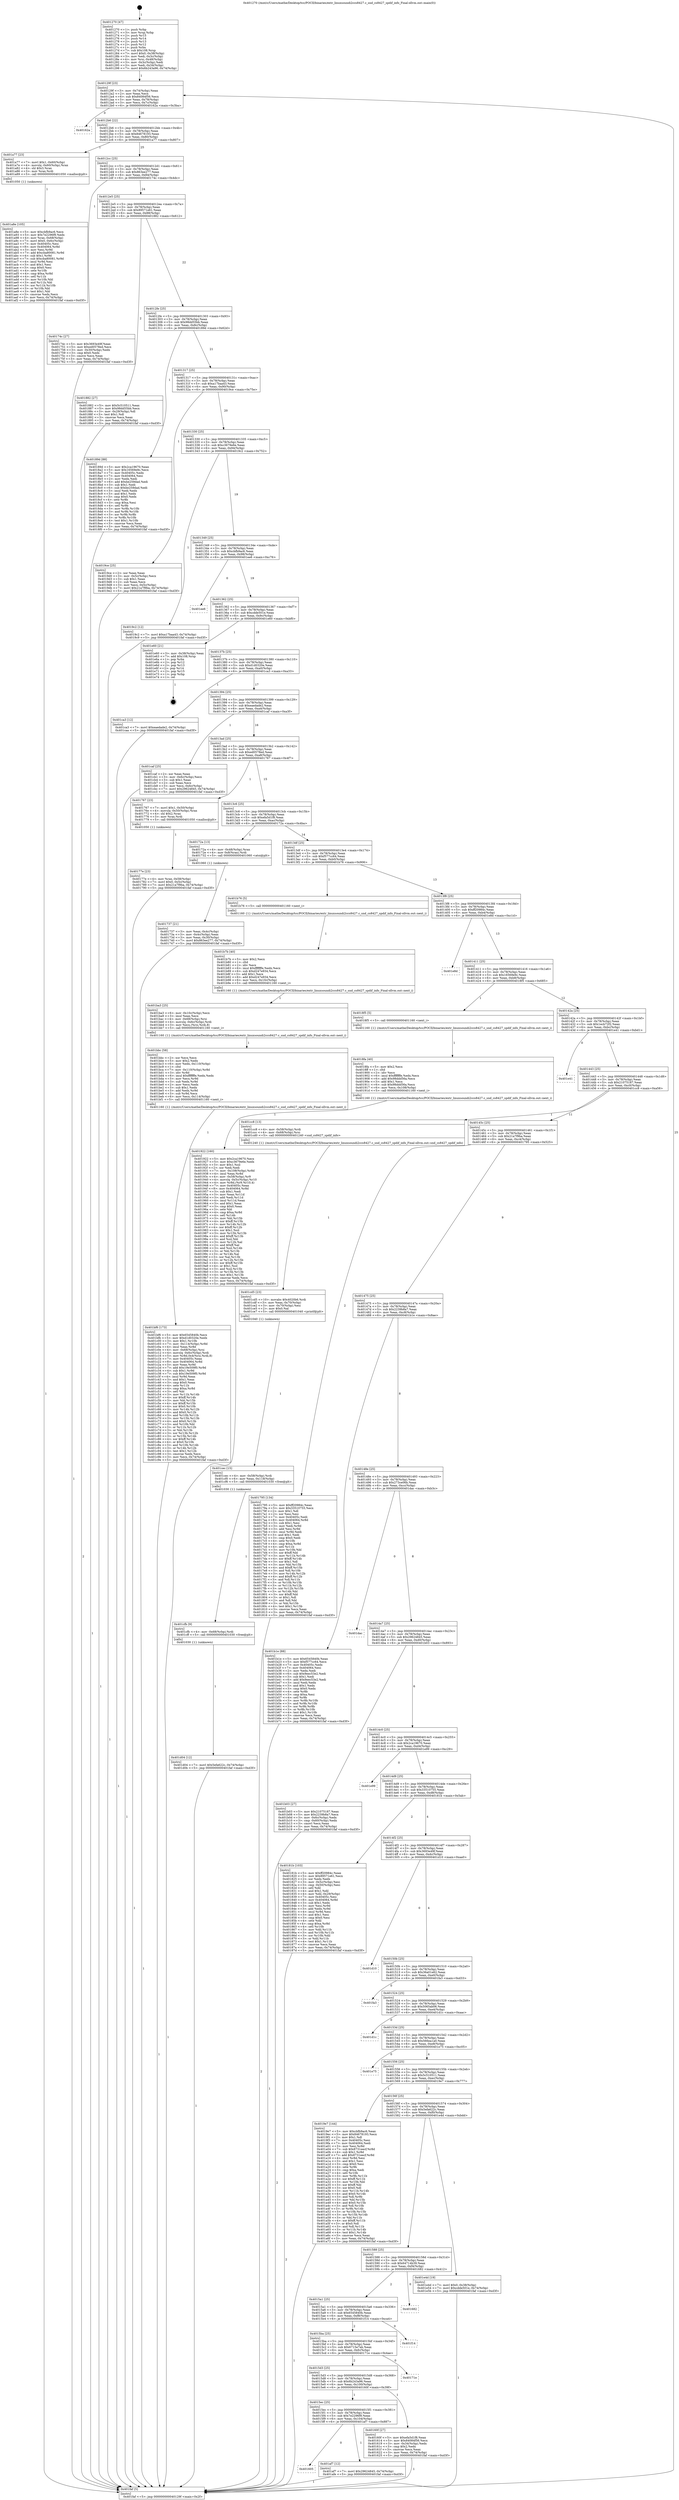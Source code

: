 digraph "0x401270" {
  label = "0x401270 (/mnt/c/Users/mathe/Desktop/tcc/POCII/binaries/extr_linuxsoundi2ccs8427.c_snd_cs8427_spdif_info_Final-ollvm.out::main(0))"
  labelloc = "t"
  node[shape=record]

  Entry [label="",width=0.3,height=0.3,shape=circle,fillcolor=black,style=filled]
  "0x40129f" [label="{
     0x40129f [23]\l
     | [instrs]\l
     &nbsp;&nbsp;0x40129f \<+3\>: mov -0x74(%rbp),%eax\l
     &nbsp;&nbsp;0x4012a2 \<+2\>: mov %eax,%ecx\l
     &nbsp;&nbsp;0x4012a4 \<+6\>: sub $0x84084f56,%ecx\l
     &nbsp;&nbsp;0x4012aa \<+3\>: mov %eax,-0x78(%rbp)\l
     &nbsp;&nbsp;0x4012ad \<+3\>: mov %ecx,-0x7c(%rbp)\l
     &nbsp;&nbsp;0x4012b0 \<+6\>: je 000000000040162a \<main+0x3ba\>\l
  }"]
  "0x40162a" [label="{
     0x40162a\l
  }", style=dashed]
  "0x4012b6" [label="{
     0x4012b6 [22]\l
     | [instrs]\l
     &nbsp;&nbsp;0x4012b6 \<+5\>: jmp 00000000004012bb \<main+0x4b\>\l
     &nbsp;&nbsp;0x4012bb \<+3\>: mov -0x78(%rbp),%eax\l
     &nbsp;&nbsp;0x4012be \<+5\>: sub $0x84678193,%eax\l
     &nbsp;&nbsp;0x4012c3 \<+3\>: mov %eax,-0x80(%rbp)\l
     &nbsp;&nbsp;0x4012c6 \<+6\>: je 0000000000401a77 \<main+0x807\>\l
  }"]
  Exit [label="",width=0.3,height=0.3,shape=circle,fillcolor=black,style=filled,peripheries=2]
  "0x401a77" [label="{
     0x401a77 [23]\l
     | [instrs]\l
     &nbsp;&nbsp;0x401a77 \<+7\>: movl $0x1,-0x60(%rbp)\l
     &nbsp;&nbsp;0x401a7e \<+4\>: movslq -0x60(%rbp),%rax\l
     &nbsp;&nbsp;0x401a82 \<+4\>: shl $0x3,%rax\l
     &nbsp;&nbsp;0x401a86 \<+3\>: mov %rax,%rdi\l
     &nbsp;&nbsp;0x401a89 \<+5\>: call 0000000000401050 \<malloc@plt\>\l
     | [calls]\l
     &nbsp;&nbsp;0x401050 \{1\} (unknown)\l
  }"]
  "0x4012cc" [label="{
     0x4012cc [25]\l
     | [instrs]\l
     &nbsp;&nbsp;0x4012cc \<+5\>: jmp 00000000004012d1 \<main+0x61\>\l
     &nbsp;&nbsp;0x4012d1 \<+3\>: mov -0x78(%rbp),%eax\l
     &nbsp;&nbsp;0x4012d4 \<+5\>: sub $0x863ee277,%eax\l
     &nbsp;&nbsp;0x4012d9 \<+6\>: mov %eax,-0x84(%rbp)\l
     &nbsp;&nbsp;0x4012df \<+6\>: je 000000000040174c \<main+0x4dc\>\l
  }"]
  "0x401d04" [label="{
     0x401d04 [12]\l
     | [instrs]\l
     &nbsp;&nbsp;0x401d04 \<+7\>: movl $0x5efa622c,-0x74(%rbp)\l
     &nbsp;&nbsp;0x401d0b \<+5\>: jmp 0000000000401faf \<main+0xd3f\>\l
  }"]
  "0x40174c" [label="{
     0x40174c [27]\l
     | [instrs]\l
     &nbsp;&nbsp;0x40174c \<+5\>: mov $0x3693e49f,%eax\l
     &nbsp;&nbsp;0x401751 \<+5\>: mov $0xed0578ed,%ecx\l
     &nbsp;&nbsp;0x401756 \<+3\>: mov -0x30(%rbp),%edx\l
     &nbsp;&nbsp;0x401759 \<+3\>: cmp $0x0,%edx\l
     &nbsp;&nbsp;0x40175c \<+3\>: cmove %ecx,%eax\l
     &nbsp;&nbsp;0x40175f \<+3\>: mov %eax,-0x74(%rbp)\l
     &nbsp;&nbsp;0x401762 \<+5\>: jmp 0000000000401faf \<main+0xd3f\>\l
  }"]
  "0x4012e5" [label="{
     0x4012e5 [25]\l
     | [instrs]\l
     &nbsp;&nbsp;0x4012e5 \<+5\>: jmp 00000000004012ea \<main+0x7a\>\l
     &nbsp;&nbsp;0x4012ea \<+3\>: mov -0x78(%rbp),%eax\l
     &nbsp;&nbsp;0x4012ed \<+5\>: sub $0x89571e61,%eax\l
     &nbsp;&nbsp;0x4012f2 \<+6\>: mov %eax,-0x88(%rbp)\l
     &nbsp;&nbsp;0x4012f8 \<+6\>: je 0000000000401882 \<main+0x612\>\l
  }"]
  "0x401cfb" [label="{
     0x401cfb [9]\l
     | [instrs]\l
     &nbsp;&nbsp;0x401cfb \<+4\>: mov -0x68(%rbp),%rdi\l
     &nbsp;&nbsp;0x401cff \<+5\>: call 0000000000401030 \<free@plt\>\l
     | [calls]\l
     &nbsp;&nbsp;0x401030 \{1\} (unknown)\l
  }"]
  "0x401882" [label="{
     0x401882 [27]\l
     | [instrs]\l
     &nbsp;&nbsp;0x401882 \<+5\>: mov $0x5c510511,%eax\l
     &nbsp;&nbsp;0x401887 \<+5\>: mov $0x98dd55bb,%ecx\l
     &nbsp;&nbsp;0x40188c \<+3\>: mov -0x29(%rbp),%dl\l
     &nbsp;&nbsp;0x40188f \<+3\>: test $0x1,%dl\l
     &nbsp;&nbsp;0x401892 \<+3\>: cmovne %ecx,%eax\l
     &nbsp;&nbsp;0x401895 \<+3\>: mov %eax,-0x74(%rbp)\l
     &nbsp;&nbsp;0x401898 \<+5\>: jmp 0000000000401faf \<main+0xd3f\>\l
  }"]
  "0x4012fe" [label="{
     0x4012fe [25]\l
     | [instrs]\l
     &nbsp;&nbsp;0x4012fe \<+5\>: jmp 0000000000401303 \<main+0x93\>\l
     &nbsp;&nbsp;0x401303 \<+3\>: mov -0x78(%rbp),%eax\l
     &nbsp;&nbsp;0x401306 \<+5\>: sub $0x98dd55bb,%eax\l
     &nbsp;&nbsp;0x40130b \<+6\>: mov %eax,-0x8c(%rbp)\l
     &nbsp;&nbsp;0x401311 \<+6\>: je 000000000040189d \<main+0x62d\>\l
  }"]
  "0x401cec" [label="{
     0x401cec [15]\l
     | [instrs]\l
     &nbsp;&nbsp;0x401cec \<+4\>: mov -0x58(%rbp),%rdi\l
     &nbsp;&nbsp;0x401cf0 \<+6\>: mov %eax,-0x118(%rbp)\l
     &nbsp;&nbsp;0x401cf6 \<+5\>: call 0000000000401030 \<free@plt\>\l
     | [calls]\l
     &nbsp;&nbsp;0x401030 \{1\} (unknown)\l
  }"]
  "0x40189d" [label="{
     0x40189d [88]\l
     | [instrs]\l
     &nbsp;&nbsp;0x40189d \<+5\>: mov $0x2ca19670,%eax\l
     &nbsp;&nbsp;0x4018a2 \<+5\>: mov $0x16569e9c,%ecx\l
     &nbsp;&nbsp;0x4018a7 \<+7\>: mov 0x40405c,%edx\l
     &nbsp;&nbsp;0x4018ae \<+7\>: mov 0x404064,%esi\l
     &nbsp;&nbsp;0x4018b5 \<+2\>: mov %edx,%edi\l
     &nbsp;&nbsp;0x4018b7 \<+6\>: add $0xbe259dad,%edi\l
     &nbsp;&nbsp;0x4018bd \<+3\>: sub $0x1,%edi\l
     &nbsp;&nbsp;0x4018c0 \<+6\>: sub $0xbe259dad,%edi\l
     &nbsp;&nbsp;0x4018c6 \<+3\>: imul %edi,%edx\l
     &nbsp;&nbsp;0x4018c9 \<+3\>: and $0x1,%edx\l
     &nbsp;&nbsp;0x4018cc \<+3\>: cmp $0x0,%edx\l
     &nbsp;&nbsp;0x4018cf \<+4\>: sete %r8b\l
     &nbsp;&nbsp;0x4018d3 \<+3\>: cmp $0xa,%esi\l
     &nbsp;&nbsp;0x4018d6 \<+4\>: setl %r9b\l
     &nbsp;&nbsp;0x4018da \<+3\>: mov %r8b,%r10b\l
     &nbsp;&nbsp;0x4018dd \<+3\>: and %r9b,%r10b\l
     &nbsp;&nbsp;0x4018e0 \<+3\>: xor %r9b,%r8b\l
     &nbsp;&nbsp;0x4018e3 \<+3\>: or %r8b,%r10b\l
     &nbsp;&nbsp;0x4018e6 \<+4\>: test $0x1,%r10b\l
     &nbsp;&nbsp;0x4018ea \<+3\>: cmovne %ecx,%eax\l
     &nbsp;&nbsp;0x4018ed \<+3\>: mov %eax,-0x74(%rbp)\l
     &nbsp;&nbsp;0x4018f0 \<+5\>: jmp 0000000000401faf \<main+0xd3f\>\l
  }"]
  "0x401317" [label="{
     0x401317 [25]\l
     | [instrs]\l
     &nbsp;&nbsp;0x401317 \<+5\>: jmp 000000000040131c \<main+0xac\>\l
     &nbsp;&nbsp;0x40131c \<+3\>: mov -0x78(%rbp),%eax\l
     &nbsp;&nbsp;0x40131f \<+5\>: sub $0xa17baa43,%eax\l
     &nbsp;&nbsp;0x401324 \<+6\>: mov %eax,-0x90(%rbp)\l
     &nbsp;&nbsp;0x40132a \<+6\>: je 00000000004019ce \<main+0x75e\>\l
  }"]
  "0x401cd5" [label="{
     0x401cd5 [23]\l
     | [instrs]\l
     &nbsp;&nbsp;0x401cd5 \<+10\>: movabs $0x4020b6,%rdi\l
     &nbsp;&nbsp;0x401cdf \<+3\>: mov %eax,-0x70(%rbp)\l
     &nbsp;&nbsp;0x401ce2 \<+3\>: mov -0x70(%rbp),%esi\l
     &nbsp;&nbsp;0x401ce5 \<+2\>: mov $0x0,%al\l
     &nbsp;&nbsp;0x401ce7 \<+5\>: call 0000000000401040 \<printf@plt\>\l
     | [calls]\l
     &nbsp;&nbsp;0x401040 \{1\} (unknown)\l
  }"]
  "0x4019ce" [label="{
     0x4019ce [25]\l
     | [instrs]\l
     &nbsp;&nbsp;0x4019ce \<+2\>: xor %eax,%eax\l
     &nbsp;&nbsp;0x4019d0 \<+3\>: mov -0x5c(%rbp),%ecx\l
     &nbsp;&nbsp;0x4019d3 \<+3\>: sub $0x1,%eax\l
     &nbsp;&nbsp;0x4019d6 \<+2\>: sub %eax,%ecx\l
     &nbsp;&nbsp;0x4019d8 \<+3\>: mov %ecx,-0x5c(%rbp)\l
     &nbsp;&nbsp;0x4019db \<+7\>: movl $0x21a7f9ba,-0x74(%rbp)\l
     &nbsp;&nbsp;0x4019e2 \<+5\>: jmp 0000000000401faf \<main+0xd3f\>\l
  }"]
  "0x401330" [label="{
     0x401330 [25]\l
     | [instrs]\l
     &nbsp;&nbsp;0x401330 \<+5\>: jmp 0000000000401335 \<main+0xc5\>\l
     &nbsp;&nbsp;0x401335 \<+3\>: mov -0x78(%rbp),%eax\l
     &nbsp;&nbsp;0x401338 \<+5\>: sub $0xc3679e6e,%eax\l
     &nbsp;&nbsp;0x40133d \<+6\>: mov %eax,-0x94(%rbp)\l
     &nbsp;&nbsp;0x401343 \<+6\>: je 00000000004019c2 \<main+0x752\>\l
  }"]
  "0x401bf6" [label="{
     0x401bf6 [173]\l
     | [instrs]\l
     &nbsp;&nbsp;0x401bf6 \<+5\>: mov $0x6545840b,%ecx\l
     &nbsp;&nbsp;0x401bfb \<+5\>: mov $0xd1d0320e,%edx\l
     &nbsp;&nbsp;0x401c00 \<+3\>: mov $0x1,%r10b\l
     &nbsp;&nbsp;0x401c03 \<+7\>: mov -0x114(%rbp),%r8d\l
     &nbsp;&nbsp;0x401c0a \<+4\>: imul %eax,%r8d\l
     &nbsp;&nbsp;0x401c0e \<+4\>: mov -0x68(%rbp),%rsi\l
     &nbsp;&nbsp;0x401c12 \<+4\>: movslq -0x6c(%rbp),%rdi\l
     &nbsp;&nbsp;0x401c16 \<+5\>: mov %r8d,0x4(%rsi,%rdi,8)\l
     &nbsp;&nbsp;0x401c1b \<+7\>: mov 0x40405c,%eax\l
     &nbsp;&nbsp;0x401c22 \<+8\>: mov 0x404064,%r8d\l
     &nbsp;&nbsp;0x401c2a \<+3\>: mov %eax,%r9d\l
     &nbsp;&nbsp;0x401c2d \<+7\>: add $0x19e509f0,%r9d\l
     &nbsp;&nbsp;0x401c34 \<+4\>: sub $0x1,%r9d\l
     &nbsp;&nbsp;0x401c38 \<+7\>: sub $0x19e509f0,%r9d\l
     &nbsp;&nbsp;0x401c3f \<+4\>: imul %r9d,%eax\l
     &nbsp;&nbsp;0x401c43 \<+3\>: and $0x1,%eax\l
     &nbsp;&nbsp;0x401c46 \<+3\>: cmp $0x0,%eax\l
     &nbsp;&nbsp;0x401c49 \<+4\>: sete %r11b\l
     &nbsp;&nbsp;0x401c4d \<+4\>: cmp $0xa,%r8d\l
     &nbsp;&nbsp;0x401c51 \<+3\>: setl %bl\l
     &nbsp;&nbsp;0x401c54 \<+3\>: mov %r11b,%r14b\l
     &nbsp;&nbsp;0x401c57 \<+4\>: xor $0xff,%r14b\l
     &nbsp;&nbsp;0x401c5b \<+3\>: mov %bl,%r15b\l
     &nbsp;&nbsp;0x401c5e \<+4\>: xor $0xff,%r15b\l
     &nbsp;&nbsp;0x401c62 \<+4\>: xor $0x0,%r10b\l
     &nbsp;&nbsp;0x401c66 \<+3\>: mov %r14b,%r12b\l
     &nbsp;&nbsp;0x401c69 \<+4\>: and $0x0,%r12b\l
     &nbsp;&nbsp;0x401c6d \<+3\>: and %r10b,%r11b\l
     &nbsp;&nbsp;0x401c70 \<+3\>: mov %r15b,%r13b\l
     &nbsp;&nbsp;0x401c73 \<+4\>: and $0x0,%r13b\l
     &nbsp;&nbsp;0x401c77 \<+3\>: and %r10b,%bl\l
     &nbsp;&nbsp;0x401c7a \<+3\>: or %r11b,%r12b\l
     &nbsp;&nbsp;0x401c7d \<+3\>: or %bl,%r13b\l
     &nbsp;&nbsp;0x401c80 \<+3\>: xor %r13b,%r12b\l
     &nbsp;&nbsp;0x401c83 \<+3\>: or %r15b,%r14b\l
     &nbsp;&nbsp;0x401c86 \<+4\>: xor $0xff,%r14b\l
     &nbsp;&nbsp;0x401c8a \<+4\>: or $0x0,%r10b\l
     &nbsp;&nbsp;0x401c8e \<+3\>: and %r10b,%r14b\l
     &nbsp;&nbsp;0x401c91 \<+3\>: or %r14b,%r12b\l
     &nbsp;&nbsp;0x401c94 \<+4\>: test $0x1,%r12b\l
     &nbsp;&nbsp;0x401c98 \<+3\>: cmovne %edx,%ecx\l
     &nbsp;&nbsp;0x401c9b \<+3\>: mov %ecx,-0x74(%rbp)\l
     &nbsp;&nbsp;0x401c9e \<+5\>: jmp 0000000000401faf \<main+0xd3f\>\l
  }"]
  "0x4019c2" [label="{
     0x4019c2 [12]\l
     | [instrs]\l
     &nbsp;&nbsp;0x4019c2 \<+7\>: movl $0xa17baa43,-0x74(%rbp)\l
     &nbsp;&nbsp;0x4019c9 \<+5\>: jmp 0000000000401faf \<main+0xd3f\>\l
  }"]
  "0x401349" [label="{
     0x401349 [25]\l
     | [instrs]\l
     &nbsp;&nbsp;0x401349 \<+5\>: jmp 000000000040134e \<main+0xde\>\l
     &nbsp;&nbsp;0x40134e \<+3\>: mov -0x78(%rbp),%eax\l
     &nbsp;&nbsp;0x401351 \<+5\>: sub $0xcbfb9ac6,%eax\l
     &nbsp;&nbsp;0x401356 \<+6\>: mov %eax,-0x98(%rbp)\l
     &nbsp;&nbsp;0x40135c \<+6\>: je 0000000000401ee6 \<main+0xc76\>\l
  }"]
  "0x401bbc" [label="{
     0x401bbc [58]\l
     | [instrs]\l
     &nbsp;&nbsp;0x401bbc \<+2\>: xor %ecx,%ecx\l
     &nbsp;&nbsp;0x401bbe \<+5\>: mov $0x2,%edx\l
     &nbsp;&nbsp;0x401bc3 \<+6\>: mov %edx,-0x110(%rbp)\l
     &nbsp;&nbsp;0x401bc9 \<+1\>: cltd\l
     &nbsp;&nbsp;0x401bca \<+7\>: mov -0x110(%rbp),%r8d\l
     &nbsp;&nbsp;0x401bd1 \<+3\>: idiv %r8d\l
     &nbsp;&nbsp;0x401bd4 \<+6\>: imul $0xfffffffe,%edx,%edx\l
     &nbsp;&nbsp;0x401bda \<+3\>: mov %ecx,%r9d\l
     &nbsp;&nbsp;0x401bdd \<+3\>: sub %edx,%r9d\l
     &nbsp;&nbsp;0x401be0 \<+2\>: mov %ecx,%edx\l
     &nbsp;&nbsp;0x401be2 \<+3\>: sub $0x1,%edx\l
     &nbsp;&nbsp;0x401be5 \<+3\>: add %edx,%r9d\l
     &nbsp;&nbsp;0x401be8 \<+3\>: sub %r9d,%ecx\l
     &nbsp;&nbsp;0x401beb \<+6\>: mov %ecx,-0x114(%rbp)\l
     &nbsp;&nbsp;0x401bf1 \<+5\>: call 0000000000401160 \<next_i\>\l
     | [calls]\l
     &nbsp;&nbsp;0x401160 \{1\} (/mnt/c/Users/mathe/Desktop/tcc/POCII/binaries/extr_linuxsoundi2ccs8427.c_snd_cs8427_spdif_info_Final-ollvm.out::next_i)\l
  }"]
  "0x401ee6" [label="{
     0x401ee6\l
  }", style=dashed]
  "0x401362" [label="{
     0x401362 [25]\l
     | [instrs]\l
     &nbsp;&nbsp;0x401362 \<+5\>: jmp 0000000000401367 \<main+0xf7\>\l
     &nbsp;&nbsp;0x401367 \<+3\>: mov -0x78(%rbp),%eax\l
     &nbsp;&nbsp;0x40136a \<+5\>: sub $0xcdde501e,%eax\l
     &nbsp;&nbsp;0x40136f \<+6\>: mov %eax,-0x9c(%rbp)\l
     &nbsp;&nbsp;0x401375 \<+6\>: je 0000000000401e60 \<main+0xbf0\>\l
  }"]
  "0x401ba3" [label="{
     0x401ba3 [25]\l
     | [instrs]\l
     &nbsp;&nbsp;0x401ba3 \<+6\>: mov -0x10c(%rbp),%ecx\l
     &nbsp;&nbsp;0x401ba9 \<+3\>: imul %eax,%ecx\l
     &nbsp;&nbsp;0x401bac \<+4\>: mov -0x68(%rbp),%rsi\l
     &nbsp;&nbsp;0x401bb0 \<+4\>: movslq -0x6c(%rbp),%rdi\l
     &nbsp;&nbsp;0x401bb4 \<+3\>: mov %ecx,(%rsi,%rdi,8)\l
     &nbsp;&nbsp;0x401bb7 \<+5\>: call 0000000000401160 \<next_i\>\l
     | [calls]\l
     &nbsp;&nbsp;0x401160 \{1\} (/mnt/c/Users/mathe/Desktop/tcc/POCII/binaries/extr_linuxsoundi2ccs8427.c_snd_cs8427_spdif_info_Final-ollvm.out::next_i)\l
  }"]
  "0x401e60" [label="{
     0x401e60 [21]\l
     | [instrs]\l
     &nbsp;&nbsp;0x401e60 \<+3\>: mov -0x38(%rbp),%eax\l
     &nbsp;&nbsp;0x401e63 \<+7\>: add $0x108,%rsp\l
     &nbsp;&nbsp;0x401e6a \<+1\>: pop %rbx\l
     &nbsp;&nbsp;0x401e6b \<+2\>: pop %r12\l
     &nbsp;&nbsp;0x401e6d \<+2\>: pop %r13\l
     &nbsp;&nbsp;0x401e6f \<+2\>: pop %r14\l
     &nbsp;&nbsp;0x401e71 \<+2\>: pop %r15\l
     &nbsp;&nbsp;0x401e73 \<+1\>: pop %rbp\l
     &nbsp;&nbsp;0x401e74 \<+1\>: ret\l
  }"]
  "0x40137b" [label="{
     0x40137b [25]\l
     | [instrs]\l
     &nbsp;&nbsp;0x40137b \<+5\>: jmp 0000000000401380 \<main+0x110\>\l
     &nbsp;&nbsp;0x401380 \<+3\>: mov -0x78(%rbp),%eax\l
     &nbsp;&nbsp;0x401383 \<+5\>: sub $0xd1d0320e,%eax\l
     &nbsp;&nbsp;0x401388 \<+6\>: mov %eax,-0xa0(%rbp)\l
     &nbsp;&nbsp;0x40138e \<+6\>: je 0000000000401ca3 \<main+0xa33\>\l
  }"]
  "0x401b7b" [label="{
     0x401b7b [40]\l
     | [instrs]\l
     &nbsp;&nbsp;0x401b7b \<+5\>: mov $0x2,%ecx\l
     &nbsp;&nbsp;0x401b80 \<+1\>: cltd\l
     &nbsp;&nbsp;0x401b81 \<+2\>: idiv %ecx\l
     &nbsp;&nbsp;0x401b83 \<+6\>: imul $0xfffffffe,%edx,%ecx\l
     &nbsp;&nbsp;0x401b89 \<+6\>: sub $0xd247e934,%ecx\l
     &nbsp;&nbsp;0x401b8f \<+3\>: add $0x1,%ecx\l
     &nbsp;&nbsp;0x401b92 \<+6\>: add $0xd247e934,%ecx\l
     &nbsp;&nbsp;0x401b98 \<+6\>: mov %ecx,-0x10c(%rbp)\l
     &nbsp;&nbsp;0x401b9e \<+5\>: call 0000000000401160 \<next_i\>\l
     | [calls]\l
     &nbsp;&nbsp;0x401160 \{1\} (/mnt/c/Users/mathe/Desktop/tcc/POCII/binaries/extr_linuxsoundi2ccs8427.c_snd_cs8427_spdif_info_Final-ollvm.out::next_i)\l
  }"]
  "0x401ca3" [label="{
     0x401ca3 [12]\l
     | [instrs]\l
     &nbsp;&nbsp;0x401ca3 \<+7\>: movl $0xeaedade2,-0x74(%rbp)\l
     &nbsp;&nbsp;0x401caa \<+5\>: jmp 0000000000401faf \<main+0xd3f\>\l
  }"]
  "0x401394" [label="{
     0x401394 [25]\l
     | [instrs]\l
     &nbsp;&nbsp;0x401394 \<+5\>: jmp 0000000000401399 \<main+0x129\>\l
     &nbsp;&nbsp;0x401399 \<+3\>: mov -0x78(%rbp),%eax\l
     &nbsp;&nbsp;0x40139c \<+5\>: sub $0xeaedade2,%eax\l
     &nbsp;&nbsp;0x4013a1 \<+6\>: mov %eax,-0xa4(%rbp)\l
     &nbsp;&nbsp;0x4013a7 \<+6\>: je 0000000000401caf \<main+0xa3f\>\l
  }"]
  "0x401605" [label="{
     0x401605\l
  }", style=dashed]
  "0x401caf" [label="{
     0x401caf [25]\l
     | [instrs]\l
     &nbsp;&nbsp;0x401caf \<+2\>: xor %eax,%eax\l
     &nbsp;&nbsp;0x401cb1 \<+3\>: mov -0x6c(%rbp),%ecx\l
     &nbsp;&nbsp;0x401cb4 \<+3\>: sub $0x1,%eax\l
     &nbsp;&nbsp;0x401cb7 \<+2\>: sub %eax,%ecx\l
     &nbsp;&nbsp;0x401cb9 \<+3\>: mov %ecx,-0x6c(%rbp)\l
     &nbsp;&nbsp;0x401cbc \<+7\>: movl $0x29624845,-0x74(%rbp)\l
     &nbsp;&nbsp;0x401cc3 \<+5\>: jmp 0000000000401faf \<main+0xd3f\>\l
  }"]
  "0x4013ad" [label="{
     0x4013ad [25]\l
     | [instrs]\l
     &nbsp;&nbsp;0x4013ad \<+5\>: jmp 00000000004013b2 \<main+0x142\>\l
     &nbsp;&nbsp;0x4013b2 \<+3\>: mov -0x78(%rbp),%eax\l
     &nbsp;&nbsp;0x4013b5 \<+5\>: sub $0xed0578ed,%eax\l
     &nbsp;&nbsp;0x4013ba \<+6\>: mov %eax,-0xa8(%rbp)\l
     &nbsp;&nbsp;0x4013c0 \<+6\>: je 0000000000401767 \<main+0x4f7\>\l
  }"]
  "0x401af7" [label="{
     0x401af7 [12]\l
     | [instrs]\l
     &nbsp;&nbsp;0x401af7 \<+7\>: movl $0x29624845,-0x74(%rbp)\l
     &nbsp;&nbsp;0x401afe \<+5\>: jmp 0000000000401faf \<main+0xd3f\>\l
  }"]
  "0x401767" [label="{
     0x401767 [23]\l
     | [instrs]\l
     &nbsp;&nbsp;0x401767 \<+7\>: movl $0x1,-0x50(%rbp)\l
     &nbsp;&nbsp;0x40176e \<+4\>: movslq -0x50(%rbp),%rax\l
     &nbsp;&nbsp;0x401772 \<+4\>: shl $0x2,%rax\l
     &nbsp;&nbsp;0x401776 \<+3\>: mov %rax,%rdi\l
     &nbsp;&nbsp;0x401779 \<+5\>: call 0000000000401050 \<malloc@plt\>\l
     | [calls]\l
     &nbsp;&nbsp;0x401050 \{1\} (unknown)\l
  }"]
  "0x4013c6" [label="{
     0x4013c6 [25]\l
     | [instrs]\l
     &nbsp;&nbsp;0x4013c6 \<+5\>: jmp 00000000004013cb \<main+0x15b\>\l
     &nbsp;&nbsp;0x4013cb \<+3\>: mov -0x78(%rbp),%eax\l
     &nbsp;&nbsp;0x4013ce \<+5\>: sub $0xefa5d1f8,%eax\l
     &nbsp;&nbsp;0x4013d3 \<+6\>: mov %eax,-0xac(%rbp)\l
     &nbsp;&nbsp;0x4013d9 \<+6\>: je 000000000040172a \<main+0x4ba\>\l
  }"]
  "0x401a8e" [label="{
     0x401a8e [105]\l
     | [instrs]\l
     &nbsp;&nbsp;0x401a8e \<+5\>: mov $0xcbfb9ac6,%ecx\l
     &nbsp;&nbsp;0x401a93 \<+5\>: mov $0x7e2296f9,%edx\l
     &nbsp;&nbsp;0x401a98 \<+4\>: mov %rax,-0x68(%rbp)\l
     &nbsp;&nbsp;0x401a9c \<+7\>: movl $0x0,-0x6c(%rbp)\l
     &nbsp;&nbsp;0x401aa3 \<+7\>: mov 0x40405c,%esi\l
     &nbsp;&nbsp;0x401aaa \<+8\>: mov 0x404064,%r8d\l
     &nbsp;&nbsp;0x401ab2 \<+3\>: mov %esi,%r9d\l
     &nbsp;&nbsp;0x401ab5 \<+7\>: add $0xcba80081,%r9d\l
     &nbsp;&nbsp;0x401abc \<+4\>: sub $0x1,%r9d\l
     &nbsp;&nbsp;0x401ac0 \<+7\>: sub $0xcba80081,%r9d\l
     &nbsp;&nbsp;0x401ac7 \<+4\>: imul %r9d,%esi\l
     &nbsp;&nbsp;0x401acb \<+3\>: and $0x1,%esi\l
     &nbsp;&nbsp;0x401ace \<+3\>: cmp $0x0,%esi\l
     &nbsp;&nbsp;0x401ad1 \<+4\>: sete %r10b\l
     &nbsp;&nbsp;0x401ad5 \<+4\>: cmp $0xa,%r8d\l
     &nbsp;&nbsp;0x401ad9 \<+4\>: setl %r11b\l
     &nbsp;&nbsp;0x401add \<+3\>: mov %r10b,%bl\l
     &nbsp;&nbsp;0x401ae0 \<+3\>: and %r11b,%bl\l
     &nbsp;&nbsp;0x401ae3 \<+3\>: xor %r11b,%r10b\l
     &nbsp;&nbsp;0x401ae6 \<+3\>: or %r10b,%bl\l
     &nbsp;&nbsp;0x401ae9 \<+3\>: test $0x1,%bl\l
     &nbsp;&nbsp;0x401aec \<+3\>: cmovne %edx,%ecx\l
     &nbsp;&nbsp;0x401aef \<+3\>: mov %ecx,-0x74(%rbp)\l
     &nbsp;&nbsp;0x401af2 \<+5\>: jmp 0000000000401faf \<main+0xd3f\>\l
  }"]
  "0x40172a" [label="{
     0x40172a [13]\l
     | [instrs]\l
     &nbsp;&nbsp;0x40172a \<+4\>: mov -0x48(%rbp),%rax\l
     &nbsp;&nbsp;0x40172e \<+4\>: mov 0x8(%rax),%rdi\l
     &nbsp;&nbsp;0x401732 \<+5\>: call 0000000000401060 \<atoi@plt\>\l
     | [calls]\l
     &nbsp;&nbsp;0x401060 \{1\} (unknown)\l
  }"]
  "0x4013df" [label="{
     0x4013df [25]\l
     | [instrs]\l
     &nbsp;&nbsp;0x4013df \<+5\>: jmp 00000000004013e4 \<main+0x174\>\l
     &nbsp;&nbsp;0x4013e4 \<+3\>: mov -0x78(%rbp),%eax\l
     &nbsp;&nbsp;0x4013e7 \<+5\>: sub $0xf577cc64,%eax\l
     &nbsp;&nbsp;0x4013ec \<+6\>: mov %eax,-0xb0(%rbp)\l
     &nbsp;&nbsp;0x4013f2 \<+6\>: je 0000000000401b76 \<main+0x906\>\l
  }"]
  "0x401922" [label="{
     0x401922 [160]\l
     | [instrs]\l
     &nbsp;&nbsp;0x401922 \<+5\>: mov $0x2ca19670,%ecx\l
     &nbsp;&nbsp;0x401927 \<+5\>: mov $0xc3679e6e,%edx\l
     &nbsp;&nbsp;0x40192c \<+3\>: mov $0x1,%sil\l
     &nbsp;&nbsp;0x40192f \<+2\>: xor %edi,%edi\l
     &nbsp;&nbsp;0x401931 \<+7\>: mov -0x108(%rbp),%r8d\l
     &nbsp;&nbsp;0x401938 \<+4\>: imul %eax,%r8d\l
     &nbsp;&nbsp;0x40193c \<+4\>: mov -0x58(%rbp),%r9\l
     &nbsp;&nbsp;0x401940 \<+4\>: movslq -0x5c(%rbp),%r10\l
     &nbsp;&nbsp;0x401944 \<+4\>: mov %r8d,(%r9,%r10,4)\l
     &nbsp;&nbsp;0x401948 \<+7\>: mov 0x40405c,%eax\l
     &nbsp;&nbsp;0x40194f \<+8\>: mov 0x404064,%r8d\l
     &nbsp;&nbsp;0x401957 \<+3\>: sub $0x1,%edi\l
     &nbsp;&nbsp;0x40195a \<+3\>: mov %eax,%r11d\l
     &nbsp;&nbsp;0x40195d \<+3\>: add %edi,%r11d\l
     &nbsp;&nbsp;0x401960 \<+4\>: imul %r11d,%eax\l
     &nbsp;&nbsp;0x401964 \<+3\>: and $0x1,%eax\l
     &nbsp;&nbsp;0x401967 \<+3\>: cmp $0x0,%eax\l
     &nbsp;&nbsp;0x40196a \<+3\>: sete %bl\l
     &nbsp;&nbsp;0x40196d \<+4\>: cmp $0xa,%r8d\l
     &nbsp;&nbsp;0x401971 \<+4\>: setl %r14b\l
     &nbsp;&nbsp;0x401975 \<+3\>: mov %bl,%r15b\l
     &nbsp;&nbsp;0x401978 \<+4\>: xor $0xff,%r15b\l
     &nbsp;&nbsp;0x40197c \<+3\>: mov %r14b,%r12b\l
     &nbsp;&nbsp;0x40197f \<+4\>: xor $0xff,%r12b\l
     &nbsp;&nbsp;0x401983 \<+4\>: xor $0x1,%sil\l
     &nbsp;&nbsp;0x401987 \<+3\>: mov %r15b,%r13b\l
     &nbsp;&nbsp;0x40198a \<+4\>: and $0xff,%r13b\l
     &nbsp;&nbsp;0x40198e \<+3\>: and %sil,%bl\l
     &nbsp;&nbsp;0x401991 \<+3\>: mov %r12b,%al\l
     &nbsp;&nbsp;0x401994 \<+2\>: and $0xff,%al\l
     &nbsp;&nbsp;0x401996 \<+3\>: and %sil,%r14b\l
     &nbsp;&nbsp;0x401999 \<+3\>: or %bl,%r13b\l
     &nbsp;&nbsp;0x40199c \<+3\>: or %r14b,%al\l
     &nbsp;&nbsp;0x40199f \<+3\>: xor %al,%r13b\l
     &nbsp;&nbsp;0x4019a2 \<+3\>: or %r12b,%r15b\l
     &nbsp;&nbsp;0x4019a5 \<+4\>: xor $0xff,%r15b\l
     &nbsp;&nbsp;0x4019a9 \<+4\>: or $0x1,%sil\l
     &nbsp;&nbsp;0x4019ad \<+3\>: and %sil,%r15b\l
     &nbsp;&nbsp;0x4019b0 \<+3\>: or %r15b,%r13b\l
     &nbsp;&nbsp;0x4019b3 \<+4\>: test $0x1,%r13b\l
     &nbsp;&nbsp;0x4019b7 \<+3\>: cmovne %edx,%ecx\l
     &nbsp;&nbsp;0x4019ba \<+3\>: mov %ecx,-0x74(%rbp)\l
     &nbsp;&nbsp;0x4019bd \<+5\>: jmp 0000000000401faf \<main+0xd3f\>\l
  }"]
  "0x401b76" [label="{
     0x401b76 [5]\l
     | [instrs]\l
     &nbsp;&nbsp;0x401b76 \<+5\>: call 0000000000401160 \<next_i\>\l
     | [calls]\l
     &nbsp;&nbsp;0x401160 \{1\} (/mnt/c/Users/mathe/Desktop/tcc/POCII/binaries/extr_linuxsoundi2ccs8427.c_snd_cs8427_spdif_info_Final-ollvm.out::next_i)\l
  }"]
  "0x4013f8" [label="{
     0x4013f8 [25]\l
     | [instrs]\l
     &nbsp;&nbsp;0x4013f8 \<+5\>: jmp 00000000004013fd \<main+0x18d\>\l
     &nbsp;&nbsp;0x4013fd \<+3\>: mov -0x78(%rbp),%eax\l
     &nbsp;&nbsp;0x401400 \<+5\>: sub $0xff20984c,%eax\l
     &nbsp;&nbsp;0x401405 \<+6\>: mov %eax,-0xb4(%rbp)\l
     &nbsp;&nbsp;0x40140b \<+6\>: je 0000000000401e8d \<main+0xc1d\>\l
  }"]
  "0x4018fa" [label="{
     0x4018fa [40]\l
     | [instrs]\l
     &nbsp;&nbsp;0x4018fa \<+5\>: mov $0x2,%ecx\l
     &nbsp;&nbsp;0x4018ff \<+1\>: cltd\l
     &nbsp;&nbsp;0x401900 \<+2\>: idiv %ecx\l
     &nbsp;&nbsp;0x401902 \<+6\>: imul $0xfffffffe,%edx,%ecx\l
     &nbsp;&nbsp;0x401908 \<+6\>: add $0x98ddd56a,%ecx\l
     &nbsp;&nbsp;0x40190e \<+3\>: add $0x1,%ecx\l
     &nbsp;&nbsp;0x401911 \<+6\>: sub $0x98ddd56a,%ecx\l
     &nbsp;&nbsp;0x401917 \<+6\>: mov %ecx,-0x108(%rbp)\l
     &nbsp;&nbsp;0x40191d \<+5\>: call 0000000000401160 \<next_i\>\l
     | [calls]\l
     &nbsp;&nbsp;0x401160 \{1\} (/mnt/c/Users/mathe/Desktop/tcc/POCII/binaries/extr_linuxsoundi2ccs8427.c_snd_cs8427_spdif_info_Final-ollvm.out::next_i)\l
  }"]
  "0x401e8d" [label="{
     0x401e8d\l
  }", style=dashed]
  "0x401411" [label="{
     0x401411 [25]\l
     | [instrs]\l
     &nbsp;&nbsp;0x401411 \<+5\>: jmp 0000000000401416 \<main+0x1a6\>\l
     &nbsp;&nbsp;0x401416 \<+3\>: mov -0x78(%rbp),%eax\l
     &nbsp;&nbsp;0x401419 \<+5\>: sub $0x16569e9c,%eax\l
     &nbsp;&nbsp;0x40141e \<+6\>: mov %eax,-0xb8(%rbp)\l
     &nbsp;&nbsp;0x401424 \<+6\>: je 00000000004018f5 \<main+0x685\>\l
  }"]
  "0x40177e" [label="{
     0x40177e [23]\l
     | [instrs]\l
     &nbsp;&nbsp;0x40177e \<+4\>: mov %rax,-0x58(%rbp)\l
     &nbsp;&nbsp;0x401782 \<+7\>: movl $0x0,-0x5c(%rbp)\l
     &nbsp;&nbsp;0x401789 \<+7\>: movl $0x21a7f9ba,-0x74(%rbp)\l
     &nbsp;&nbsp;0x401790 \<+5\>: jmp 0000000000401faf \<main+0xd3f\>\l
  }"]
  "0x4018f5" [label="{
     0x4018f5 [5]\l
     | [instrs]\l
     &nbsp;&nbsp;0x4018f5 \<+5\>: call 0000000000401160 \<next_i\>\l
     | [calls]\l
     &nbsp;&nbsp;0x401160 \{1\} (/mnt/c/Users/mathe/Desktop/tcc/POCII/binaries/extr_linuxsoundi2ccs8427.c_snd_cs8427_spdif_info_Final-ollvm.out::next_i)\l
  }"]
  "0x40142a" [label="{
     0x40142a [25]\l
     | [instrs]\l
     &nbsp;&nbsp;0x40142a \<+5\>: jmp 000000000040142f \<main+0x1bf\>\l
     &nbsp;&nbsp;0x40142f \<+3\>: mov -0x78(%rbp),%eax\l
     &nbsp;&nbsp;0x401432 \<+5\>: sub $0x1ecb72f2,%eax\l
     &nbsp;&nbsp;0x401437 \<+6\>: mov %eax,-0xbc(%rbp)\l
     &nbsp;&nbsp;0x40143d \<+6\>: je 0000000000401e41 \<main+0xbd1\>\l
  }"]
  "0x401737" [label="{
     0x401737 [21]\l
     | [instrs]\l
     &nbsp;&nbsp;0x401737 \<+3\>: mov %eax,-0x4c(%rbp)\l
     &nbsp;&nbsp;0x40173a \<+3\>: mov -0x4c(%rbp),%eax\l
     &nbsp;&nbsp;0x40173d \<+3\>: mov %eax,-0x30(%rbp)\l
     &nbsp;&nbsp;0x401740 \<+7\>: movl $0x863ee277,-0x74(%rbp)\l
     &nbsp;&nbsp;0x401747 \<+5\>: jmp 0000000000401faf \<main+0xd3f\>\l
  }"]
  "0x401e41" [label="{
     0x401e41\l
  }", style=dashed]
  "0x401443" [label="{
     0x401443 [25]\l
     | [instrs]\l
     &nbsp;&nbsp;0x401443 \<+5\>: jmp 0000000000401448 \<main+0x1d8\>\l
     &nbsp;&nbsp;0x401448 \<+3\>: mov -0x78(%rbp),%eax\l
     &nbsp;&nbsp;0x40144b \<+5\>: sub $0x21075187,%eax\l
     &nbsp;&nbsp;0x401450 \<+6\>: mov %eax,-0xc0(%rbp)\l
     &nbsp;&nbsp;0x401456 \<+6\>: je 0000000000401cc8 \<main+0xa58\>\l
  }"]
  "0x401270" [label="{
     0x401270 [47]\l
     | [instrs]\l
     &nbsp;&nbsp;0x401270 \<+1\>: push %rbp\l
     &nbsp;&nbsp;0x401271 \<+3\>: mov %rsp,%rbp\l
     &nbsp;&nbsp;0x401274 \<+2\>: push %r15\l
     &nbsp;&nbsp;0x401276 \<+2\>: push %r14\l
     &nbsp;&nbsp;0x401278 \<+2\>: push %r13\l
     &nbsp;&nbsp;0x40127a \<+2\>: push %r12\l
     &nbsp;&nbsp;0x40127c \<+1\>: push %rbx\l
     &nbsp;&nbsp;0x40127d \<+7\>: sub $0x108,%rsp\l
     &nbsp;&nbsp;0x401284 \<+7\>: movl $0x0,-0x38(%rbp)\l
     &nbsp;&nbsp;0x40128b \<+3\>: mov %edi,-0x3c(%rbp)\l
     &nbsp;&nbsp;0x40128e \<+4\>: mov %rsi,-0x48(%rbp)\l
     &nbsp;&nbsp;0x401292 \<+3\>: mov -0x3c(%rbp),%edi\l
     &nbsp;&nbsp;0x401295 \<+3\>: mov %edi,-0x34(%rbp)\l
     &nbsp;&nbsp;0x401298 \<+7\>: movl $0x6b243a96,-0x74(%rbp)\l
  }"]
  "0x401cc8" [label="{
     0x401cc8 [13]\l
     | [instrs]\l
     &nbsp;&nbsp;0x401cc8 \<+4\>: mov -0x58(%rbp),%rdi\l
     &nbsp;&nbsp;0x401ccc \<+4\>: mov -0x68(%rbp),%rsi\l
     &nbsp;&nbsp;0x401cd0 \<+5\>: call 0000000000401240 \<snd_cs8427_spdif_info\>\l
     | [calls]\l
     &nbsp;&nbsp;0x401240 \{1\} (/mnt/c/Users/mathe/Desktop/tcc/POCII/binaries/extr_linuxsoundi2ccs8427.c_snd_cs8427_spdif_info_Final-ollvm.out::snd_cs8427_spdif_info)\l
  }"]
  "0x40145c" [label="{
     0x40145c [25]\l
     | [instrs]\l
     &nbsp;&nbsp;0x40145c \<+5\>: jmp 0000000000401461 \<main+0x1f1\>\l
     &nbsp;&nbsp;0x401461 \<+3\>: mov -0x78(%rbp),%eax\l
     &nbsp;&nbsp;0x401464 \<+5\>: sub $0x21a7f9ba,%eax\l
     &nbsp;&nbsp;0x401469 \<+6\>: mov %eax,-0xc4(%rbp)\l
     &nbsp;&nbsp;0x40146f \<+6\>: je 0000000000401795 \<main+0x525\>\l
  }"]
  "0x401faf" [label="{
     0x401faf [5]\l
     | [instrs]\l
     &nbsp;&nbsp;0x401faf \<+5\>: jmp 000000000040129f \<main+0x2f\>\l
  }"]
  "0x401795" [label="{
     0x401795 [134]\l
     | [instrs]\l
     &nbsp;&nbsp;0x401795 \<+5\>: mov $0xff20984c,%eax\l
     &nbsp;&nbsp;0x40179a \<+5\>: mov $0x33510755,%ecx\l
     &nbsp;&nbsp;0x40179f \<+2\>: mov $0x1,%dl\l
     &nbsp;&nbsp;0x4017a1 \<+2\>: xor %esi,%esi\l
     &nbsp;&nbsp;0x4017a3 \<+7\>: mov 0x40405c,%edi\l
     &nbsp;&nbsp;0x4017aa \<+8\>: mov 0x404064,%r8d\l
     &nbsp;&nbsp;0x4017b2 \<+3\>: sub $0x1,%esi\l
     &nbsp;&nbsp;0x4017b5 \<+3\>: mov %edi,%r9d\l
     &nbsp;&nbsp;0x4017b8 \<+3\>: add %esi,%r9d\l
     &nbsp;&nbsp;0x4017bb \<+4\>: imul %r9d,%edi\l
     &nbsp;&nbsp;0x4017bf \<+3\>: and $0x1,%edi\l
     &nbsp;&nbsp;0x4017c2 \<+3\>: cmp $0x0,%edi\l
     &nbsp;&nbsp;0x4017c5 \<+4\>: sete %r10b\l
     &nbsp;&nbsp;0x4017c9 \<+4\>: cmp $0xa,%r8d\l
     &nbsp;&nbsp;0x4017cd \<+4\>: setl %r11b\l
     &nbsp;&nbsp;0x4017d1 \<+3\>: mov %r10b,%bl\l
     &nbsp;&nbsp;0x4017d4 \<+3\>: xor $0xff,%bl\l
     &nbsp;&nbsp;0x4017d7 \<+3\>: mov %r11b,%r14b\l
     &nbsp;&nbsp;0x4017da \<+4\>: xor $0xff,%r14b\l
     &nbsp;&nbsp;0x4017de \<+3\>: xor $0x1,%dl\l
     &nbsp;&nbsp;0x4017e1 \<+3\>: mov %bl,%r15b\l
     &nbsp;&nbsp;0x4017e4 \<+4\>: and $0xff,%r15b\l
     &nbsp;&nbsp;0x4017e8 \<+3\>: and %dl,%r10b\l
     &nbsp;&nbsp;0x4017eb \<+3\>: mov %r14b,%r12b\l
     &nbsp;&nbsp;0x4017ee \<+4\>: and $0xff,%r12b\l
     &nbsp;&nbsp;0x4017f2 \<+3\>: and %dl,%r11b\l
     &nbsp;&nbsp;0x4017f5 \<+3\>: or %r10b,%r15b\l
     &nbsp;&nbsp;0x4017f8 \<+3\>: or %r11b,%r12b\l
     &nbsp;&nbsp;0x4017fb \<+3\>: xor %r12b,%r15b\l
     &nbsp;&nbsp;0x4017fe \<+3\>: or %r14b,%bl\l
     &nbsp;&nbsp;0x401801 \<+3\>: xor $0xff,%bl\l
     &nbsp;&nbsp;0x401804 \<+3\>: or $0x1,%dl\l
     &nbsp;&nbsp;0x401807 \<+2\>: and %dl,%bl\l
     &nbsp;&nbsp;0x401809 \<+3\>: or %bl,%r15b\l
     &nbsp;&nbsp;0x40180c \<+4\>: test $0x1,%r15b\l
     &nbsp;&nbsp;0x401810 \<+3\>: cmovne %ecx,%eax\l
     &nbsp;&nbsp;0x401813 \<+3\>: mov %eax,-0x74(%rbp)\l
     &nbsp;&nbsp;0x401816 \<+5\>: jmp 0000000000401faf \<main+0xd3f\>\l
  }"]
  "0x401475" [label="{
     0x401475 [25]\l
     | [instrs]\l
     &nbsp;&nbsp;0x401475 \<+5\>: jmp 000000000040147a \<main+0x20a\>\l
     &nbsp;&nbsp;0x40147a \<+3\>: mov -0x78(%rbp),%eax\l
     &nbsp;&nbsp;0x40147d \<+5\>: sub $0x2239b8a7,%eax\l
     &nbsp;&nbsp;0x401482 \<+6\>: mov %eax,-0xc8(%rbp)\l
     &nbsp;&nbsp;0x401488 \<+6\>: je 0000000000401b1e \<main+0x8ae\>\l
  }"]
  "0x4015ec" [label="{
     0x4015ec [25]\l
     | [instrs]\l
     &nbsp;&nbsp;0x4015ec \<+5\>: jmp 00000000004015f1 \<main+0x381\>\l
     &nbsp;&nbsp;0x4015f1 \<+3\>: mov -0x78(%rbp),%eax\l
     &nbsp;&nbsp;0x4015f4 \<+5\>: sub $0x7e2296f9,%eax\l
     &nbsp;&nbsp;0x4015f9 \<+6\>: mov %eax,-0x104(%rbp)\l
     &nbsp;&nbsp;0x4015ff \<+6\>: je 0000000000401af7 \<main+0x887\>\l
  }"]
  "0x401b1e" [label="{
     0x401b1e [88]\l
     | [instrs]\l
     &nbsp;&nbsp;0x401b1e \<+5\>: mov $0x6545840b,%eax\l
     &nbsp;&nbsp;0x401b23 \<+5\>: mov $0xf577cc64,%ecx\l
     &nbsp;&nbsp;0x401b28 \<+7\>: mov 0x40405c,%edx\l
     &nbsp;&nbsp;0x401b2f \<+7\>: mov 0x404064,%esi\l
     &nbsp;&nbsp;0x401b36 \<+2\>: mov %edx,%edi\l
     &nbsp;&nbsp;0x401b38 \<+6\>: sub $0x9eec53e2,%edi\l
     &nbsp;&nbsp;0x401b3e \<+3\>: sub $0x1,%edi\l
     &nbsp;&nbsp;0x401b41 \<+6\>: add $0x9eec53e2,%edi\l
     &nbsp;&nbsp;0x401b47 \<+3\>: imul %edi,%edx\l
     &nbsp;&nbsp;0x401b4a \<+3\>: and $0x1,%edx\l
     &nbsp;&nbsp;0x401b4d \<+3\>: cmp $0x0,%edx\l
     &nbsp;&nbsp;0x401b50 \<+4\>: sete %r8b\l
     &nbsp;&nbsp;0x401b54 \<+3\>: cmp $0xa,%esi\l
     &nbsp;&nbsp;0x401b57 \<+4\>: setl %r9b\l
     &nbsp;&nbsp;0x401b5b \<+3\>: mov %r8b,%r10b\l
     &nbsp;&nbsp;0x401b5e \<+3\>: and %r9b,%r10b\l
     &nbsp;&nbsp;0x401b61 \<+3\>: xor %r9b,%r8b\l
     &nbsp;&nbsp;0x401b64 \<+3\>: or %r8b,%r10b\l
     &nbsp;&nbsp;0x401b67 \<+4\>: test $0x1,%r10b\l
     &nbsp;&nbsp;0x401b6b \<+3\>: cmovne %ecx,%eax\l
     &nbsp;&nbsp;0x401b6e \<+3\>: mov %eax,-0x74(%rbp)\l
     &nbsp;&nbsp;0x401b71 \<+5\>: jmp 0000000000401faf \<main+0xd3f\>\l
  }"]
  "0x40148e" [label="{
     0x40148e [25]\l
     | [instrs]\l
     &nbsp;&nbsp;0x40148e \<+5\>: jmp 0000000000401493 \<main+0x223\>\l
     &nbsp;&nbsp;0x401493 \<+3\>: mov -0x78(%rbp),%eax\l
     &nbsp;&nbsp;0x401496 \<+5\>: sub $0x273ce06b,%eax\l
     &nbsp;&nbsp;0x40149b \<+6\>: mov %eax,-0xcc(%rbp)\l
     &nbsp;&nbsp;0x4014a1 \<+6\>: je 0000000000401dac \<main+0xb3c\>\l
  }"]
  "0x40160f" [label="{
     0x40160f [27]\l
     | [instrs]\l
     &nbsp;&nbsp;0x40160f \<+5\>: mov $0xefa5d1f8,%eax\l
     &nbsp;&nbsp;0x401614 \<+5\>: mov $0x84084f56,%ecx\l
     &nbsp;&nbsp;0x401619 \<+3\>: mov -0x34(%rbp),%edx\l
     &nbsp;&nbsp;0x40161c \<+3\>: cmp $0x2,%edx\l
     &nbsp;&nbsp;0x40161f \<+3\>: cmovne %ecx,%eax\l
     &nbsp;&nbsp;0x401622 \<+3\>: mov %eax,-0x74(%rbp)\l
     &nbsp;&nbsp;0x401625 \<+5\>: jmp 0000000000401faf \<main+0xd3f\>\l
  }"]
  "0x401dac" [label="{
     0x401dac\l
  }", style=dashed]
  "0x4014a7" [label="{
     0x4014a7 [25]\l
     | [instrs]\l
     &nbsp;&nbsp;0x4014a7 \<+5\>: jmp 00000000004014ac \<main+0x23c\>\l
     &nbsp;&nbsp;0x4014ac \<+3\>: mov -0x78(%rbp),%eax\l
     &nbsp;&nbsp;0x4014af \<+5\>: sub $0x29624845,%eax\l
     &nbsp;&nbsp;0x4014b4 \<+6\>: mov %eax,-0xd0(%rbp)\l
     &nbsp;&nbsp;0x4014ba \<+6\>: je 0000000000401b03 \<main+0x893\>\l
  }"]
  "0x4015d3" [label="{
     0x4015d3 [25]\l
     | [instrs]\l
     &nbsp;&nbsp;0x4015d3 \<+5\>: jmp 00000000004015d8 \<main+0x368\>\l
     &nbsp;&nbsp;0x4015d8 \<+3\>: mov -0x78(%rbp),%eax\l
     &nbsp;&nbsp;0x4015db \<+5\>: sub $0x6b243a96,%eax\l
     &nbsp;&nbsp;0x4015e0 \<+6\>: mov %eax,-0x100(%rbp)\l
     &nbsp;&nbsp;0x4015e6 \<+6\>: je 000000000040160f \<main+0x39f\>\l
  }"]
  "0x401b03" [label="{
     0x401b03 [27]\l
     | [instrs]\l
     &nbsp;&nbsp;0x401b03 \<+5\>: mov $0x21075187,%eax\l
     &nbsp;&nbsp;0x401b08 \<+5\>: mov $0x2239b8a7,%ecx\l
     &nbsp;&nbsp;0x401b0d \<+3\>: mov -0x6c(%rbp),%edx\l
     &nbsp;&nbsp;0x401b10 \<+3\>: cmp -0x60(%rbp),%edx\l
     &nbsp;&nbsp;0x401b13 \<+3\>: cmovl %ecx,%eax\l
     &nbsp;&nbsp;0x401b16 \<+3\>: mov %eax,-0x74(%rbp)\l
     &nbsp;&nbsp;0x401b19 \<+5\>: jmp 0000000000401faf \<main+0xd3f\>\l
  }"]
  "0x4014c0" [label="{
     0x4014c0 [25]\l
     | [instrs]\l
     &nbsp;&nbsp;0x4014c0 \<+5\>: jmp 00000000004014c5 \<main+0x255\>\l
     &nbsp;&nbsp;0x4014c5 \<+3\>: mov -0x78(%rbp),%eax\l
     &nbsp;&nbsp;0x4014c8 \<+5\>: sub $0x2ca19670,%eax\l
     &nbsp;&nbsp;0x4014cd \<+6\>: mov %eax,-0xd4(%rbp)\l
     &nbsp;&nbsp;0x4014d3 \<+6\>: je 0000000000401e99 \<main+0xc29\>\l
  }"]
  "0x40171e" [label="{
     0x40171e\l
  }", style=dashed]
  "0x401e99" [label="{
     0x401e99\l
  }", style=dashed]
  "0x4014d9" [label="{
     0x4014d9 [25]\l
     | [instrs]\l
     &nbsp;&nbsp;0x4014d9 \<+5\>: jmp 00000000004014de \<main+0x26e\>\l
     &nbsp;&nbsp;0x4014de \<+3\>: mov -0x78(%rbp),%eax\l
     &nbsp;&nbsp;0x4014e1 \<+5\>: sub $0x33510755,%eax\l
     &nbsp;&nbsp;0x4014e6 \<+6\>: mov %eax,-0xd8(%rbp)\l
     &nbsp;&nbsp;0x4014ec \<+6\>: je 000000000040181b \<main+0x5ab\>\l
  }"]
  "0x4015ba" [label="{
     0x4015ba [25]\l
     | [instrs]\l
     &nbsp;&nbsp;0x4015ba \<+5\>: jmp 00000000004015bf \<main+0x34f\>\l
     &nbsp;&nbsp;0x4015bf \<+3\>: mov -0x78(%rbp),%eax\l
     &nbsp;&nbsp;0x4015c2 \<+5\>: sub $0x6715e7ab,%eax\l
     &nbsp;&nbsp;0x4015c7 \<+6\>: mov %eax,-0xfc(%rbp)\l
     &nbsp;&nbsp;0x4015cd \<+6\>: je 000000000040171e \<main+0x4ae\>\l
  }"]
  "0x40181b" [label="{
     0x40181b [103]\l
     | [instrs]\l
     &nbsp;&nbsp;0x40181b \<+5\>: mov $0xff20984c,%eax\l
     &nbsp;&nbsp;0x401820 \<+5\>: mov $0x89571e61,%ecx\l
     &nbsp;&nbsp;0x401825 \<+2\>: xor %edx,%edx\l
     &nbsp;&nbsp;0x401827 \<+3\>: mov -0x5c(%rbp),%esi\l
     &nbsp;&nbsp;0x40182a \<+3\>: cmp -0x50(%rbp),%esi\l
     &nbsp;&nbsp;0x40182d \<+4\>: setl %dil\l
     &nbsp;&nbsp;0x401831 \<+4\>: and $0x1,%dil\l
     &nbsp;&nbsp;0x401835 \<+4\>: mov %dil,-0x29(%rbp)\l
     &nbsp;&nbsp;0x401839 \<+7\>: mov 0x40405c,%esi\l
     &nbsp;&nbsp;0x401840 \<+8\>: mov 0x404064,%r8d\l
     &nbsp;&nbsp;0x401848 \<+3\>: sub $0x1,%edx\l
     &nbsp;&nbsp;0x40184b \<+3\>: mov %esi,%r9d\l
     &nbsp;&nbsp;0x40184e \<+3\>: add %edx,%r9d\l
     &nbsp;&nbsp;0x401851 \<+4\>: imul %r9d,%esi\l
     &nbsp;&nbsp;0x401855 \<+3\>: and $0x1,%esi\l
     &nbsp;&nbsp;0x401858 \<+3\>: cmp $0x0,%esi\l
     &nbsp;&nbsp;0x40185b \<+4\>: sete %dil\l
     &nbsp;&nbsp;0x40185f \<+4\>: cmp $0xa,%r8d\l
     &nbsp;&nbsp;0x401863 \<+4\>: setl %r10b\l
     &nbsp;&nbsp;0x401867 \<+3\>: mov %dil,%r11b\l
     &nbsp;&nbsp;0x40186a \<+3\>: and %r10b,%r11b\l
     &nbsp;&nbsp;0x40186d \<+3\>: xor %r10b,%dil\l
     &nbsp;&nbsp;0x401870 \<+3\>: or %dil,%r11b\l
     &nbsp;&nbsp;0x401873 \<+4\>: test $0x1,%r11b\l
     &nbsp;&nbsp;0x401877 \<+3\>: cmovne %ecx,%eax\l
     &nbsp;&nbsp;0x40187a \<+3\>: mov %eax,-0x74(%rbp)\l
     &nbsp;&nbsp;0x40187d \<+5\>: jmp 0000000000401faf \<main+0xd3f\>\l
  }"]
  "0x4014f2" [label="{
     0x4014f2 [25]\l
     | [instrs]\l
     &nbsp;&nbsp;0x4014f2 \<+5\>: jmp 00000000004014f7 \<main+0x287\>\l
     &nbsp;&nbsp;0x4014f7 \<+3\>: mov -0x78(%rbp),%eax\l
     &nbsp;&nbsp;0x4014fa \<+5\>: sub $0x3693e49f,%eax\l
     &nbsp;&nbsp;0x4014ff \<+6\>: mov %eax,-0xdc(%rbp)\l
     &nbsp;&nbsp;0x401505 \<+6\>: je 0000000000401d10 \<main+0xaa0\>\l
  }"]
  "0x401f14" [label="{
     0x401f14\l
  }", style=dashed]
  "0x401d10" [label="{
     0x401d10\l
  }", style=dashed]
  "0x40150b" [label="{
     0x40150b [25]\l
     | [instrs]\l
     &nbsp;&nbsp;0x40150b \<+5\>: jmp 0000000000401510 \<main+0x2a0\>\l
     &nbsp;&nbsp;0x401510 \<+3\>: mov -0x78(%rbp),%eax\l
     &nbsp;&nbsp;0x401513 \<+5\>: sub $0x36a01e62,%eax\l
     &nbsp;&nbsp;0x401518 \<+6\>: mov %eax,-0xe0(%rbp)\l
     &nbsp;&nbsp;0x40151e \<+6\>: je 0000000000401fa3 \<main+0xd33\>\l
  }"]
  "0x4015a1" [label="{
     0x4015a1 [25]\l
     | [instrs]\l
     &nbsp;&nbsp;0x4015a1 \<+5\>: jmp 00000000004015a6 \<main+0x336\>\l
     &nbsp;&nbsp;0x4015a6 \<+3\>: mov -0x78(%rbp),%eax\l
     &nbsp;&nbsp;0x4015a9 \<+5\>: sub $0x6545840b,%eax\l
     &nbsp;&nbsp;0x4015ae \<+6\>: mov %eax,-0xf8(%rbp)\l
     &nbsp;&nbsp;0x4015b4 \<+6\>: je 0000000000401f14 \<main+0xca4\>\l
  }"]
  "0x401fa3" [label="{
     0x401fa3\l
  }", style=dashed]
  "0x401524" [label="{
     0x401524 [25]\l
     | [instrs]\l
     &nbsp;&nbsp;0x401524 \<+5\>: jmp 0000000000401529 \<main+0x2b9\>\l
     &nbsp;&nbsp;0x401529 \<+3\>: mov -0x78(%rbp),%eax\l
     &nbsp;&nbsp;0x40152c \<+5\>: sub $0x5065ab06,%eax\l
     &nbsp;&nbsp;0x401531 \<+6\>: mov %eax,-0xe4(%rbp)\l
     &nbsp;&nbsp;0x401537 \<+6\>: je 0000000000401d1c \<main+0xaac\>\l
  }"]
  "0x401682" [label="{
     0x401682\l
  }", style=dashed]
  "0x401d1c" [label="{
     0x401d1c\l
  }", style=dashed]
  "0x40153d" [label="{
     0x40153d [25]\l
     | [instrs]\l
     &nbsp;&nbsp;0x40153d \<+5\>: jmp 0000000000401542 \<main+0x2d2\>\l
     &nbsp;&nbsp;0x401542 \<+3\>: mov -0x78(%rbp),%eax\l
     &nbsp;&nbsp;0x401545 \<+5\>: sub $0x566ea1a0,%eax\l
     &nbsp;&nbsp;0x40154a \<+6\>: mov %eax,-0xe8(%rbp)\l
     &nbsp;&nbsp;0x401550 \<+6\>: je 0000000000401e75 \<main+0xc05\>\l
  }"]
  "0x401588" [label="{
     0x401588 [25]\l
     | [instrs]\l
     &nbsp;&nbsp;0x401588 \<+5\>: jmp 000000000040158d \<main+0x31d\>\l
     &nbsp;&nbsp;0x40158d \<+3\>: mov -0x78(%rbp),%eax\l
     &nbsp;&nbsp;0x401590 \<+5\>: sub $0x64714b39,%eax\l
     &nbsp;&nbsp;0x401595 \<+6\>: mov %eax,-0xf4(%rbp)\l
     &nbsp;&nbsp;0x40159b \<+6\>: je 0000000000401682 \<main+0x412\>\l
  }"]
  "0x401e75" [label="{
     0x401e75\l
  }", style=dashed]
  "0x401556" [label="{
     0x401556 [25]\l
     | [instrs]\l
     &nbsp;&nbsp;0x401556 \<+5\>: jmp 000000000040155b \<main+0x2eb\>\l
     &nbsp;&nbsp;0x40155b \<+3\>: mov -0x78(%rbp),%eax\l
     &nbsp;&nbsp;0x40155e \<+5\>: sub $0x5c510511,%eax\l
     &nbsp;&nbsp;0x401563 \<+6\>: mov %eax,-0xec(%rbp)\l
     &nbsp;&nbsp;0x401569 \<+6\>: je 00000000004019e7 \<main+0x777\>\l
  }"]
  "0x401e4d" [label="{
     0x401e4d [19]\l
     | [instrs]\l
     &nbsp;&nbsp;0x401e4d \<+7\>: movl $0x0,-0x38(%rbp)\l
     &nbsp;&nbsp;0x401e54 \<+7\>: movl $0xcdde501e,-0x74(%rbp)\l
     &nbsp;&nbsp;0x401e5b \<+5\>: jmp 0000000000401faf \<main+0xd3f\>\l
  }"]
  "0x4019e7" [label="{
     0x4019e7 [144]\l
     | [instrs]\l
     &nbsp;&nbsp;0x4019e7 \<+5\>: mov $0xcbfb9ac6,%eax\l
     &nbsp;&nbsp;0x4019ec \<+5\>: mov $0x84678193,%ecx\l
     &nbsp;&nbsp;0x4019f1 \<+2\>: mov $0x1,%dl\l
     &nbsp;&nbsp;0x4019f3 \<+7\>: mov 0x40405c,%esi\l
     &nbsp;&nbsp;0x4019fa \<+7\>: mov 0x404064,%edi\l
     &nbsp;&nbsp;0x401a01 \<+3\>: mov %esi,%r8d\l
     &nbsp;&nbsp;0x401a04 \<+7\>: sub $0x8731eecf,%r8d\l
     &nbsp;&nbsp;0x401a0b \<+4\>: sub $0x1,%r8d\l
     &nbsp;&nbsp;0x401a0f \<+7\>: add $0x8731eecf,%r8d\l
     &nbsp;&nbsp;0x401a16 \<+4\>: imul %r8d,%esi\l
     &nbsp;&nbsp;0x401a1a \<+3\>: and $0x1,%esi\l
     &nbsp;&nbsp;0x401a1d \<+3\>: cmp $0x0,%esi\l
     &nbsp;&nbsp;0x401a20 \<+4\>: sete %r9b\l
     &nbsp;&nbsp;0x401a24 \<+3\>: cmp $0xa,%edi\l
     &nbsp;&nbsp;0x401a27 \<+4\>: setl %r10b\l
     &nbsp;&nbsp;0x401a2b \<+3\>: mov %r9b,%r11b\l
     &nbsp;&nbsp;0x401a2e \<+4\>: xor $0xff,%r11b\l
     &nbsp;&nbsp;0x401a32 \<+3\>: mov %r10b,%bl\l
     &nbsp;&nbsp;0x401a35 \<+3\>: xor $0xff,%bl\l
     &nbsp;&nbsp;0x401a38 \<+3\>: xor $0x0,%dl\l
     &nbsp;&nbsp;0x401a3b \<+3\>: mov %r11b,%r14b\l
     &nbsp;&nbsp;0x401a3e \<+4\>: and $0x0,%r14b\l
     &nbsp;&nbsp;0x401a42 \<+3\>: and %dl,%r9b\l
     &nbsp;&nbsp;0x401a45 \<+3\>: mov %bl,%r15b\l
     &nbsp;&nbsp;0x401a48 \<+4\>: and $0x0,%r15b\l
     &nbsp;&nbsp;0x401a4c \<+3\>: and %dl,%r10b\l
     &nbsp;&nbsp;0x401a4f \<+3\>: or %r9b,%r14b\l
     &nbsp;&nbsp;0x401a52 \<+3\>: or %r10b,%r15b\l
     &nbsp;&nbsp;0x401a55 \<+3\>: xor %r15b,%r14b\l
     &nbsp;&nbsp;0x401a58 \<+3\>: or %bl,%r11b\l
     &nbsp;&nbsp;0x401a5b \<+4\>: xor $0xff,%r11b\l
     &nbsp;&nbsp;0x401a5f \<+3\>: or $0x0,%dl\l
     &nbsp;&nbsp;0x401a62 \<+3\>: and %dl,%r11b\l
     &nbsp;&nbsp;0x401a65 \<+3\>: or %r11b,%r14b\l
     &nbsp;&nbsp;0x401a68 \<+4\>: test $0x1,%r14b\l
     &nbsp;&nbsp;0x401a6c \<+3\>: cmovne %ecx,%eax\l
     &nbsp;&nbsp;0x401a6f \<+3\>: mov %eax,-0x74(%rbp)\l
     &nbsp;&nbsp;0x401a72 \<+5\>: jmp 0000000000401faf \<main+0xd3f\>\l
  }"]
  "0x40156f" [label="{
     0x40156f [25]\l
     | [instrs]\l
     &nbsp;&nbsp;0x40156f \<+5\>: jmp 0000000000401574 \<main+0x304\>\l
     &nbsp;&nbsp;0x401574 \<+3\>: mov -0x78(%rbp),%eax\l
     &nbsp;&nbsp;0x401577 \<+5\>: sub $0x5efa622c,%eax\l
     &nbsp;&nbsp;0x40157c \<+6\>: mov %eax,-0xf0(%rbp)\l
     &nbsp;&nbsp;0x401582 \<+6\>: je 0000000000401e4d \<main+0xbdd\>\l
  }"]
  Entry -> "0x401270" [label=" 1"]
  "0x40129f" -> "0x40162a" [label=" 0"]
  "0x40129f" -> "0x4012b6" [label=" 26"]
  "0x401e60" -> Exit [label=" 1"]
  "0x4012b6" -> "0x401a77" [label=" 1"]
  "0x4012b6" -> "0x4012cc" [label=" 25"]
  "0x401e4d" -> "0x401faf" [label=" 1"]
  "0x4012cc" -> "0x40174c" [label=" 1"]
  "0x4012cc" -> "0x4012e5" [label=" 24"]
  "0x401d04" -> "0x401faf" [label=" 1"]
  "0x4012e5" -> "0x401882" [label=" 2"]
  "0x4012e5" -> "0x4012fe" [label=" 22"]
  "0x401cfb" -> "0x401d04" [label=" 1"]
  "0x4012fe" -> "0x40189d" [label=" 1"]
  "0x4012fe" -> "0x401317" [label=" 21"]
  "0x401cec" -> "0x401cfb" [label=" 1"]
  "0x401317" -> "0x4019ce" [label=" 1"]
  "0x401317" -> "0x401330" [label=" 20"]
  "0x401cd5" -> "0x401cec" [label=" 1"]
  "0x401330" -> "0x4019c2" [label=" 1"]
  "0x401330" -> "0x401349" [label=" 19"]
  "0x401cc8" -> "0x401cd5" [label=" 1"]
  "0x401349" -> "0x401ee6" [label=" 0"]
  "0x401349" -> "0x401362" [label=" 19"]
  "0x401caf" -> "0x401faf" [label=" 1"]
  "0x401362" -> "0x401e60" [label=" 1"]
  "0x401362" -> "0x40137b" [label=" 18"]
  "0x401ca3" -> "0x401faf" [label=" 1"]
  "0x40137b" -> "0x401ca3" [label=" 1"]
  "0x40137b" -> "0x401394" [label=" 17"]
  "0x401bf6" -> "0x401faf" [label=" 1"]
  "0x401394" -> "0x401caf" [label=" 1"]
  "0x401394" -> "0x4013ad" [label=" 16"]
  "0x401bbc" -> "0x401bf6" [label=" 1"]
  "0x4013ad" -> "0x401767" [label=" 1"]
  "0x4013ad" -> "0x4013c6" [label=" 15"]
  "0x401ba3" -> "0x401bbc" [label=" 1"]
  "0x4013c6" -> "0x40172a" [label=" 1"]
  "0x4013c6" -> "0x4013df" [label=" 14"]
  "0x401b76" -> "0x401b7b" [label=" 1"]
  "0x4013df" -> "0x401b76" [label=" 1"]
  "0x4013df" -> "0x4013f8" [label=" 13"]
  "0x401b1e" -> "0x401faf" [label=" 1"]
  "0x4013f8" -> "0x401e8d" [label=" 0"]
  "0x4013f8" -> "0x401411" [label=" 13"]
  "0x401b03" -> "0x401faf" [label=" 2"]
  "0x401411" -> "0x4018f5" [label=" 1"]
  "0x401411" -> "0x40142a" [label=" 12"]
  "0x401af7" -> "0x401faf" [label=" 1"]
  "0x40142a" -> "0x401e41" [label=" 0"]
  "0x40142a" -> "0x401443" [label=" 12"]
  "0x4015ec" -> "0x401605" [label=" 0"]
  "0x401443" -> "0x401cc8" [label=" 1"]
  "0x401443" -> "0x40145c" [label=" 11"]
  "0x4015ec" -> "0x401af7" [label=" 1"]
  "0x40145c" -> "0x401795" [label=" 2"]
  "0x40145c" -> "0x401475" [label=" 9"]
  "0x401b7b" -> "0x401ba3" [label=" 1"]
  "0x401475" -> "0x401b1e" [label=" 1"]
  "0x401475" -> "0x40148e" [label=" 8"]
  "0x401a8e" -> "0x401faf" [label=" 1"]
  "0x40148e" -> "0x401dac" [label=" 0"]
  "0x40148e" -> "0x4014a7" [label=" 8"]
  "0x401a77" -> "0x401a8e" [label=" 1"]
  "0x4014a7" -> "0x401b03" [label=" 2"]
  "0x4014a7" -> "0x4014c0" [label=" 6"]
  "0x4019ce" -> "0x401faf" [label=" 1"]
  "0x4014c0" -> "0x401e99" [label=" 0"]
  "0x4014c0" -> "0x4014d9" [label=" 6"]
  "0x4019c2" -> "0x401faf" [label=" 1"]
  "0x4014d9" -> "0x40181b" [label=" 2"]
  "0x4014d9" -> "0x4014f2" [label=" 4"]
  "0x4018fa" -> "0x401922" [label=" 1"]
  "0x4014f2" -> "0x401d10" [label=" 0"]
  "0x4014f2" -> "0x40150b" [label=" 4"]
  "0x4018f5" -> "0x4018fa" [label=" 1"]
  "0x40150b" -> "0x401fa3" [label=" 0"]
  "0x40150b" -> "0x401524" [label=" 4"]
  "0x401882" -> "0x401faf" [label=" 2"]
  "0x401524" -> "0x401d1c" [label=" 0"]
  "0x401524" -> "0x40153d" [label=" 4"]
  "0x40181b" -> "0x401faf" [label=" 2"]
  "0x40153d" -> "0x401e75" [label=" 0"]
  "0x40153d" -> "0x401556" [label=" 4"]
  "0x40177e" -> "0x401faf" [label=" 1"]
  "0x401556" -> "0x4019e7" [label=" 1"]
  "0x401556" -> "0x40156f" [label=" 3"]
  "0x401767" -> "0x40177e" [label=" 1"]
  "0x40156f" -> "0x401e4d" [label=" 1"]
  "0x40156f" -> "0x401588" [label=" 2"]
  "0x401795" -> "0x401faf" [label=" 2"]
  "0x401588" -> "0x401682" [label=" 0"]
  "0x401588" -> "0x4015a1" [label=" 2"]
  "0x40189d" -> "0x401faf" [label=" 1"]
  "0x4015a1" -> "0x401f14" [label=" 0"]
  "0x4015a1" -> "0x4015ba" [label=" 2"]
  "0x401922" -> "0x401faf" [label=" 1"]
  "0x4015ba" -> "0x40171e" [label=" 0"]
  "0x4015ba" -> "0x4015d3" [label=" 2"]
  "0x4019e7" -> "0x401faf" [label=" 1"]
  "0x4015d3" -> "0x40160f" [label=" 1"]
  "0x4015d3" -> "0x4015ec" [label=" 1"]
  "0x40160f" -> "0x401faf" [label=" 1"]
  "0x401270" -> "0x40129f" [label=" 1"]
  "0x401faf" -> "0x40129f" [label=" 25"]
  "0x40172a" -> "0x401737" [label=" 1"]
  "0x401737" -> "0x401faf" [label=" 1"]
  "0x40174c" -> "0x401faf" [label=" 1"]
}
